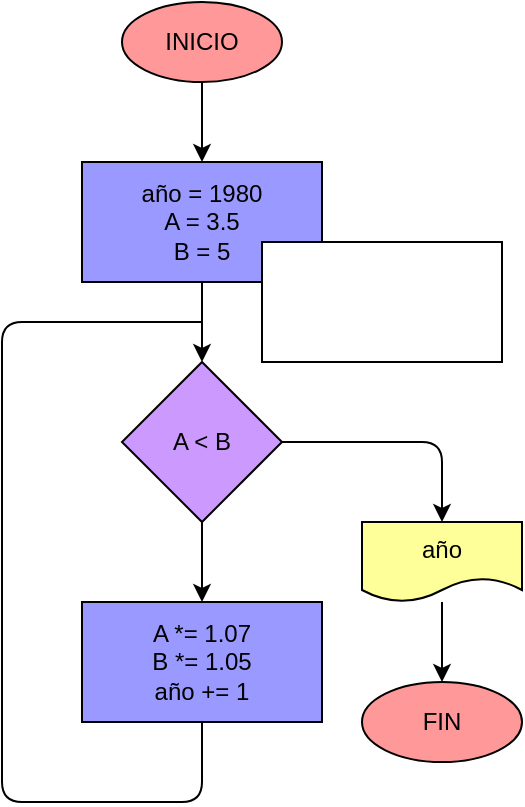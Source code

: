 <mxfile>
    <diagram id="lzFWslDQpjo0LwYvKhmy" name="Página-1">
        <mxGraphModel dx="650" dy="516" grid="1" gridSize="10" guides="1" tooltips="1" connect="1" arrows="1" fold="1" page="1" pageScale="1" pageWidth="827" pageHeight="1169" math="0" shadow="0">
            <root>
                <mxCell id="0"/>
                <mxCell id="1" parent="0"/>
                <mxCell id="4" value="" style="edgeStyle=none;html=1;fontColor=#000000;strokeColor=#000000;" parent="1" source="2" target="3" edge="1">
                    <mxGeometry relative="1" as="geometry"/>
                </mxCell>
                <mxCell id="2" value="INICIO" style="ellipse;whiteSpace=wrap;html=1;fillColor=#FF9999;fontColor=#000000;strokeColor=#000000;" parent="1" vertex="1">
                    <mxGeometry x="200" y="120" width="80" height="40" as="geometry"/>
                </mxCell>
                <mxCell id="6" value="" style="edgeStyle=none;html=1;fontColor=#000000;strokeColor=#000000;" parent="1" source="3" target="5" edge="1">
                    <mxGeometry relative="1" as="geometry"/>
                </mxCell>
                <mxCell id="3" value="año = 1980&lt;br&gt;A = 3.5&lt;br&gt;B = 5" style="whiteSpace=wrap;html=1;fontColor=#000000;strokeColor=#000000;fillColor=#9999FF;" parent="1" vertex="1">
                    <mxGeometry x="180" y="200" width="120" height="60" as="geometry"/>
                </mxCell>
                <mxCell id="8" value="" style="edgeStyle=none;html=1;fontColor=#000000;strokeColor=#000000;" parent="1" source="5" target="7" edge="1">
                    <mxGeometry relative="1" as="geometry"/>
                </mxCell>
                <mxCell id="11" value="" style="edgeStyle=none;html=1;endArrow=classic;endFill=1;entryX=0.5;entryY=0;entryDx=0;entryDy=0;fontColor=#000000;strokeColor=#000000;" parent="1" source="5" target="10" edge="1">
                    <mxGeometry relative="1" as="geometry">
                        <Array as="points">
                            <mxPoint x="360" y="340"/>
                        </Array>
                    </mxGeometry>
                </mxCell>
                <mxCell id="5" value="A &amp;lt; B" style="rhombus;whiteSpace=wrap;html=1;fontColor=#000000;strokeColor=#000000;fillColor=#CC99FF;" parent="1" vertex="1">
                    <mxGeometry x="200" y="300" width="80" height="80" as="geometry"/>
                </mxCell>
                <mxCell id="9" style="edgeStyle=none;html=1;exitX=0.5;exitY=1;exitDx=0;exitDy=0;endArrow=none;endFill=0;fontColor=#000000;strokeColor=#000000;" parent="1" source="7" edge="1">
                    <mxGeometry relative="1" as="geometry">
                        <mxPoint x="240" y="280" as="targetPoint"/>
                        <Array as="points">
                            <mxPoint x="240" y="520"/>
                            <mxPoint x="140" y="520"/>
                            <mxPoint x="140" y="280"/>
                        </Array>
                    </mxGeometry>
                </mxCell>
                <mxCell id="7" value="A *= 1.07&lt;br&gt;B *= 1.05&lt;br&gt;año += 1" style="whiteSpace=wrap;html=1;fontColor=#000000;strokeColor=#000000;fillColor=#9999FF;" parent="1" vertex="1">
                    <mxGeometry x="180" y="420" width="120" height="60" as="geometry"/>
                </mxCell>
                <mxCell id="13" value="" style="edgeStyle=none;html=1;endArrow=classic;endFill=1;fontColor=#000000;strokeColor=#000000;" parent="1" source="10" target="12" edge="1">
                    <mxGeometry relative="1" as="geometry"/>
                </mxCell>
                <mxCell id="10" value="año" style="shape=document;whiteSpace=wrap;html=1;boundedLbl=1;fontColor=#000000;strokeColor=#000000;fillColor=#FFFF99;" parent="1" vertex="1">
                    <mxGeometry x="320" y="380" width="80" height="40" as="geometry"/>
                </mxCell>
                <mxCell id="12" value="FIN" style="ellipse;whiteSpace=wrap;html=1;fontColor=#000000;strokeColor=#000000;fillColor=#FF9999;" parent="1" vertex="1">
                    <mxGeometry x="320" y="460" width="80" height="40" as="geometry"/>
                </mxCell>
                <mxCell id="14" value="" style="whiteSpace=wrap;html=1;" vertex="1" parent="1">
                    <mxGeometry x="270" y="240" width="120" height="60" as="geometry"/>
                </mxCell>
            </root>
        </mxGraphModel>
    </diagram>
</mxfile>